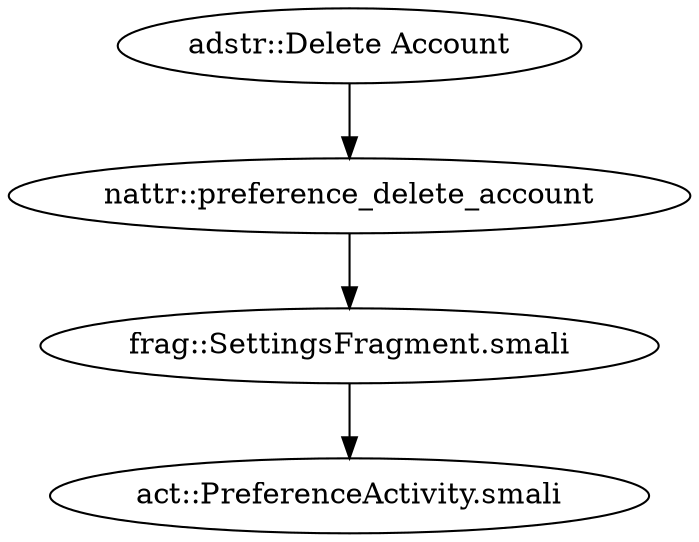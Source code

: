 digraph G {
"adstr::Delete Account" -> "nattr::preference_delete_account"
"nattr::preference_delete_account" -> "frag::SettingsFragment.smali"
"frag::SettingsFragment.smali" -> "act::PreferenceActivity.smali"
}
